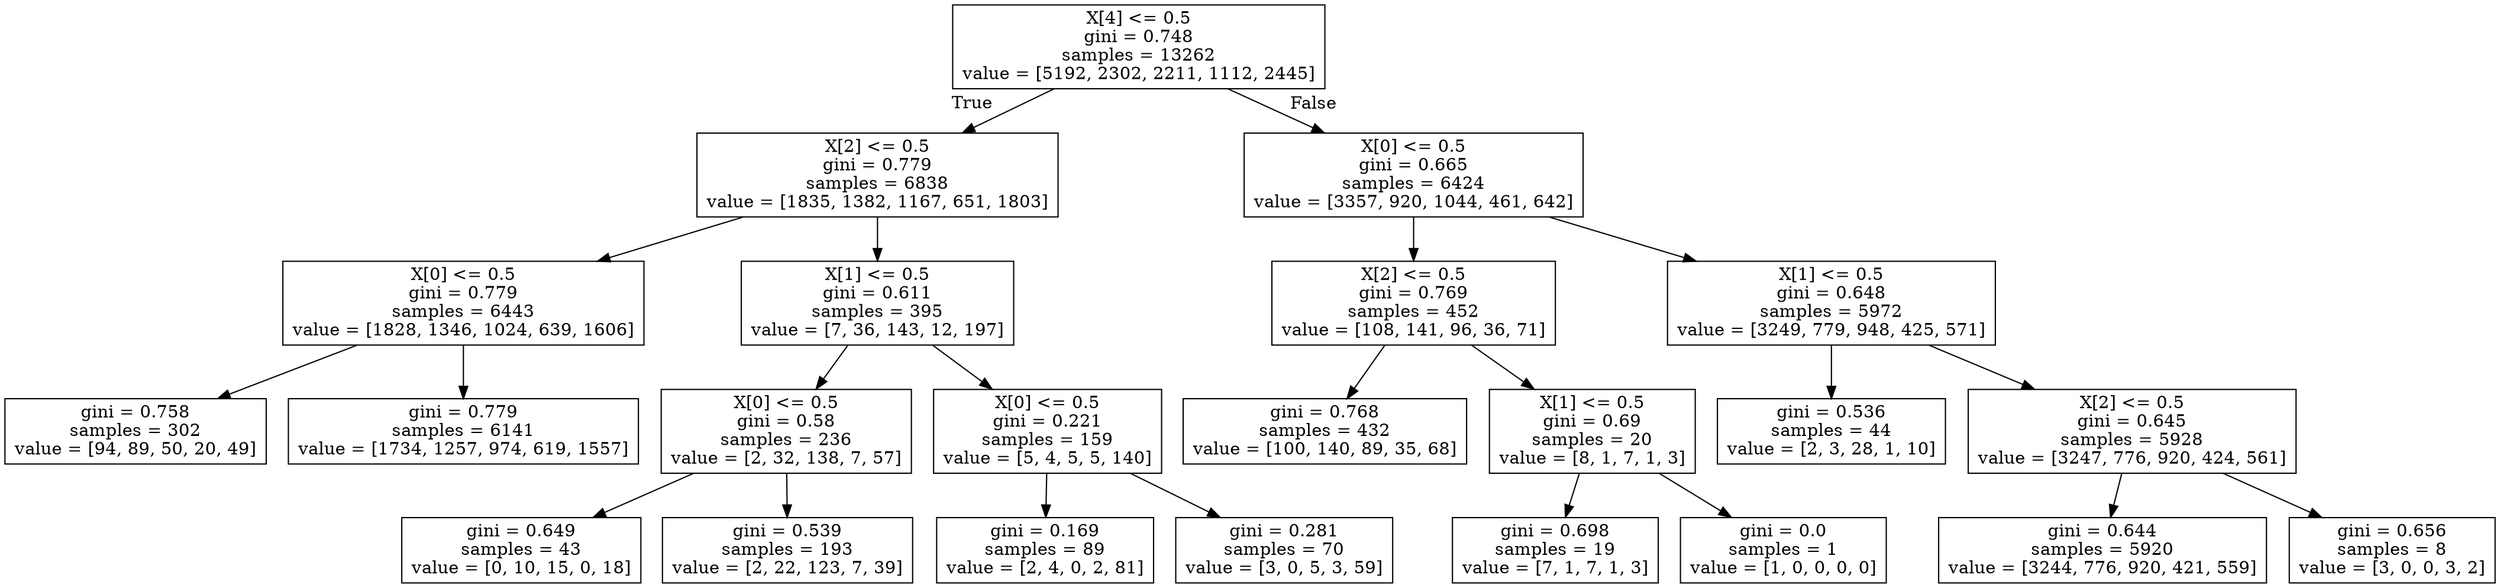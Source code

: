 digraph Tree {
node [shape=box] ;
0 [label="X[4] <= 0.5\ngini = 0.748\nsamples = 13262\nvalue = [5192, 2302, 2211, 1112, 2445]"] ;
1 [label="X[2] <= 0.5\ngini = 0.779\nsamples = 6838\nvalue = [1835, 1382, 1167, 651, 1803]"] ;
0 -> 1 [labeldistance=2.5, labelangle=45, headlabel="True"] ;
2 [label="X[0] <= 0.5\ngini = 0.779\nsamples = 6443\nvalue = [1828, 1346, 1024, 639, 1606]"] ;
1 -> 2 ;
3 [label="gini = 0.758\nsamples = 302\nvalue = [94, 89, 50, 20, 49]"] ;
2 -> 3 ;
4 [label="gini = 0.779\nsamples = 6141\nvalue = [1734, 1257, 974, 619, 1557]"] ;
2 -> 4 ;
5 [label="X[1] <= 0.5\ngini = 0.611\nsamples = 395\nvalue = [7, 36, 143, 12, 197]"] ;
1 -> 5 ;
6 [label="X[0] <= 0.5\ngini = 0.58\nsamples = 236\nvalue = [2, 32, 138, 7, 57]"] ;
5 -> 6 ;
7 [label="gini = 0.649\nsamples = 43\nvalue = [0, 10, 15, 0, 18]"] ;
6 -> 7 ;
8 [label="gini = 0.539\nsamples = 193\nvalue = [2, 22, 123, 7, 39]"] ;
6 -> 8 ;
9 [label="X[0] <= 0.5\ngini = 0.221\nsamples = 159\nvalue = [5, 4, 5, 5, 140]"] ;
5 -> 9 ;
10 [label="gini = 0.169\nsamples = 89\nvalue = [2, 4, 0, 2, 81]"] ;
9 -> 10 ;
11 [label="gini = 0.281\nsamples = 70\nvalue = [3, 0, 5, 3, 59]"] ;
9 -> 11 ;
12 [label="X[0] <= 0.5\ngini = 0.665\nsamples = 6424\nvalue = [3357, 920, 1044, 461, 642]"] ;
0 -> 12 [labeldistance=2.5, labelangle=-45, headlabel="False"] ;
13 [label="X[2] <= 0.5\ngini = 0.769\nsamples = 452\nvalue = [108, 141, 96, 36, 71]"] ;
12 -> 13 ;
14 [label="gini = 0.768\nsamples = 432\nvalue = [100, 140, 89, 35, 68]"] ;
13 -> 14 ;
15 [label="X[1] <= 0.5\ngini = 0.69\nsamples = 20\nvalue = [8, 1, 7, 1, 3]"] ;
13 -> 15 ;
16 [label="gini = 0.698\nsamples = 19\nvalue = [7, 1, 7, 1, 3]"] ;
15 -> 16 ;
17 [label="gini = 0.0\nsamples = 1\nvalue = [1, 0, 0, 0, 0]"] ;
15 -> 17 ;
18 [label="X[1] <= 0.5\ngini = 0.648\nsamples = 5972\nvalue = [3249, 779, 948, 425, 571]"] ;
12 -> 18 ;
19 [label="gini = 0.536\nsamples = 44\nvalue = [2, 3, 28, 1, 10]"] ;
18 -> 19 ;
20 [label="X[2] <= 0.5\ngini = 0.645\nsamples = 5928\nvalue = [3247, 776, 920, 424, 561]"] ;
18 -> 20 ;
21 [label="gini = 0.644\nsamples = 5920\nvalue = [3244, 776, 920, 421, 559]"] ;
20 -> 21 ;
22 [label="gini = 0.656\nsamples = 8\nvalue = [3, 0, 0, 3, 2]"] ;
20 -> 22 ;
}